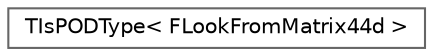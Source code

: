 digraph "Graphical Class Hierarchy"
{
 // INTERACTIVE_SVG=YES
 // LATEX_PDF_SIZE
  bgcolor="transparent";
  edge [fontname=Helvetica,fontsize=10,labelfontname=Helvetica,labelfontsize=10];
  node [fontname=Helvetica,fontsize=10,shape=box,height=0.2,width=0.4];
  rankdir="LR";
  Node0 [id="Node000000",label="TIsPODType\< FLookFromMatrix44d \>",height=0.2,width=0.4,color="grey40", fillcolor="white", style="filled",URL="$d6/d93/structTIsPODType_3_01FLookFromMatrix44d_01_4.html",tooltip=" "];
}
